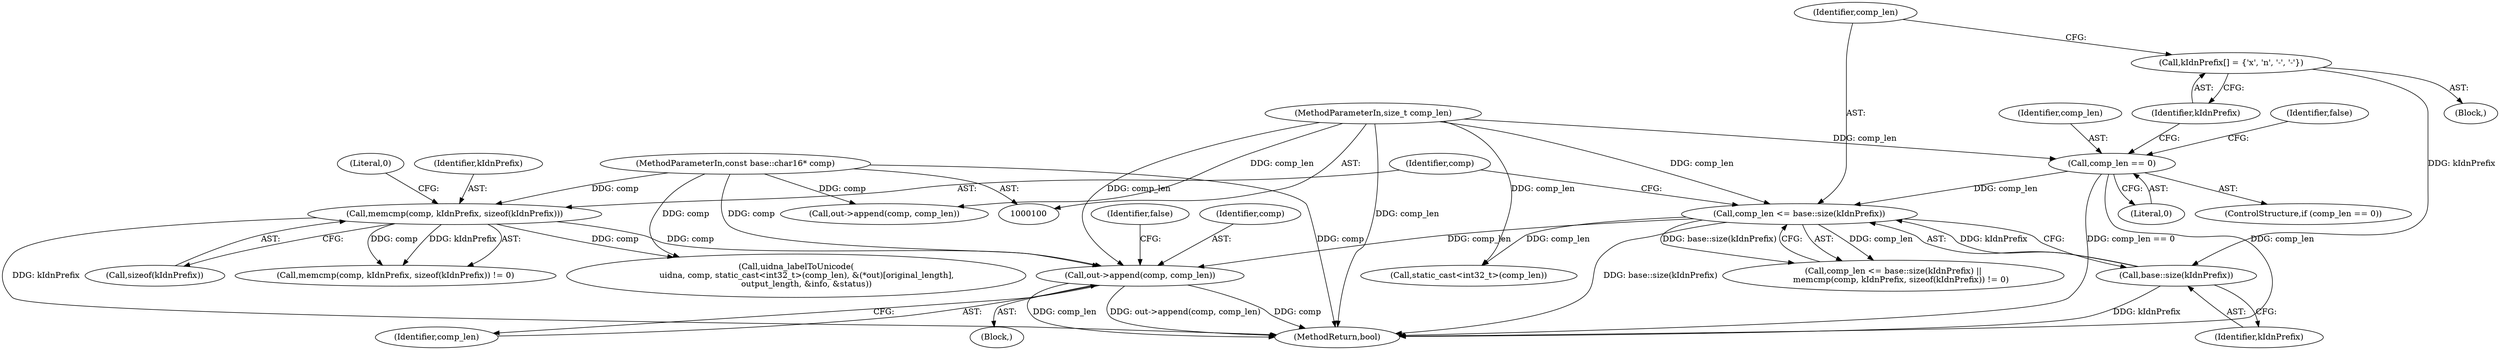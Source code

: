 digraph "0_Chrome_cc0bbcbe7c986094da8e58c37a21fdd179b686b0_1@pointer" {
"1000139" [label="(Call,out->append(comp, comp_len))"];
"1000132" [label="(Call,memcmp(comp, kIdnPrefix, sizeof(kIdnPrefix)))"];
"1000101" [label="(MethodParameterIn,const base::char16* comp)"];
"1000127" [label="(Call,comp_len <= base::size(kIdnPrefix))"];
"1000117" [label="(Call,comp_len == 0)"];
"1000102" [label="(MethodParameterIn,size_t comp_len)"];
"1000129" [label="(Call,base::size(kIdnPrefix))"];
"1000123" [label="(Call,kIdnPrefix[] = {'x', 'n', '-', '-'})"];
"1000139" [label="(Call,out->append(comp, comp_len))"];
"1000126" [label="(Call,comp_len <= base::size(kIdnPrefix) ||\n      memcmp(comp, kIdnPrefix, sizeof(kIdnPrefix)) != 0)"];
"1000128" [label="(Identifier,comp_len)"];
"1000137" [label="(Literal,0)"];
"1000143" [label="(Identifier,false)"];
"1000130" [label="(Identifier,kIdnPrefix)"];
"1000249" [label="(MethodReturn,bool)"];
"1000117" [label="(Call,comp_len == 0)"];
"1000141" [label="(Identifier,comp_len)"];
"1000140" [label="(Identifier,comp)"];
"1000101" [label="(MethodParameterIn,const base::char16* comp)"];
"1000119" [label="(Literal,0)"];
"1000118" [label="(Identifier,comp_len)"];
"1000138" [label="(Block,)"];
"1000135" [label="(Call,sizeof(kIdnPrefix))"];
"1000124" [label="(Identifier,kIdnPrefix)"];
"1000129" [label="(Call,base::size(kIdnPrefix))"];
"1000178" [label="(Call,uidna_labelToUnicode(\n        uidna, comp, static_cast<int32_t>(comp_len), &(*out)[original_length],\n        output_length, &info, &status))"];
"1000133" [label="(Identifier,comp)"];
"1000131" [label="(Call,memcmp(comp, kIdnPrefix, sizeof(kIdnPrefix)) != 0)"];
"1000107" [label="(Block,)"];
"1000127" [label="(Call,comp_len <= base::size(kIdnPrefix))"];
"1000123" [label="(Call,kIdnPrefix[] = {'x', 'n', '-', '-'})"];
"1000102" [label="(MethodParameterIn,size_t comp_len)"];
"1000244" [label="(Call,out->append(comp, comp_len))"];
"1000116" [label="(ControlStructure,if (comp_len == 0))"];
"1000134" [label="(Identifier,kIdnPrefix)"];
"1000132" [label="(Call,memcmp(comp, kIdnPrefix, sizeof(kIdnPrefix)))"];
"1000121" [label="(Identifier,false)"];
"1000181" [label="(Call,static_cast<int32_t>(comp_len))"];
"1000139" -> "1000138"  [label="AST: "];
"1000139" -> "1000141"  [label="CFG: "];
"1000140" -> "1000139"  [label="AST: "];
"1000141" -> "1000139"  [label="AST: "];
"1000143" -> "1000139"  [label="CFG: "];
"1000139" -> "1000249"  [label="DDG: comp_len"];
"1000139" -> "1000249"  [label="DDG: out->append(comp, comp_len)"];
"1000139" -> "1000249"  [label="DDG: comp"];
"1000132" -> "1000139"  [label="DDG: comp"];
"1000101" -> "1000139"  [label="DDG: comp"];
"1000127" -> "1000139"  [label="DDG: comp_len"];
"1000102" -> "1000139"  [label="DDG: comp_len"];
"1000132" -> "1000131"  [label="AST: "];
"1000132" -> "1000135"  [label="CFG: "];
"1000133" -> "1000132"  [label="AST: "];
"1000134" -> "1000132"  [label="AST: "];
"1000135" -> "1000132"  [label="AST: "];
"1000137" -> "1000132"  [label="CFG: "];
"1000132" -> "1000249"  [label="DDG: kIdnPrefix"];
"1000132" -> "1000131"  [label="DDG: comp"];
"1000132" -> "1000131"  [label="DDG: kIdnPrefix"];
"1000101" -> "1000132"  [label="DDG: comp"];
"1000132" -> "1000178"  [label="DDG: comp"];
"1000101" -> "1000100"  [label="AST: "];
"1000101" -> "1000249"  [label="DDG: comp"];
"1000101" -> "1000178"  [label="DDG: comp"];
"1000101" -> "1000244"  [label="DDG: comp"];
"1000127" -> "1000126"  [label="AST: "];
"1000127" -> "1000129"  [label="CFG: "];
"1000128" -> "1000127"  [label="AST: "];
"1000129" -> "1000127"  [label="AST: "];
"1000133" -> "1000127"  [label="CFG: "];
"1000126" -> "1000127"  [label="CFG: "];
"1000127" -> "1000249"  [label="DDG: base::size(kIdnPrefix)"];
"1000127" -> "1000126"  [label="DDG: comp_len"];
"1000127" -> "1000126"  [label="DDG: base::size(kIdnPrefix)"];
"1000117" -> "1000127"  [label="DDG: comp_len"];
"1000102" -> "1000127"  [label="DDG: comp_len"];
"1000129" -> "1000127"  [label="DDG: kIdnPrefix"];
"1000127" -> "1000181"  [label="DDG: comp_len"];
"1000117" -> "1000116"  [label="AST: "];
"1000117" -> "1000119"  [label="CFG: "];
"1000118" -> "1000117"  [label="AST: "];
"1000119" -> "1000117"  [label="AST: "];
"1000121" -> "1000117"  [label="CFG: "];
"1000124" -> "1000117"  [label="CFG: "];
"1000117" -> "1000249"  [label="DDG: comp_len == 0"];
"1000117" -> "1000249"  [label="DDG: comp_len"];
"1000102" -> "1000117"  [label="DDG: comp_len"];
"1000102" -> "1000100"  [label="AST: "];
"1000102" -> "1000249"  [label="DDG: comp_len"];
"1000102" -> "1000181"  [label="DDG: comp_len"];
"1000102" -> "1000244"  [label="DDG: comp_len"];
"1000129" -> "1000130"  [label="CFG: "];
"1000130" -> "1000129"  [label="AST: "];
"1000129" -> "1000249"  [label="DDG: kIdnPrefix"];
"1000123" -> "1000129"  [label="DDG: kIdnPrefix"];
"1000123" -> "1000107"  [label="AST: "];
"1000123" -> "1000124"  [label="CFG: "];
"1000124" -> "1000123"  [label="AST: "];
"1000128" -> "1000123"  [label="CFG: "];
}

